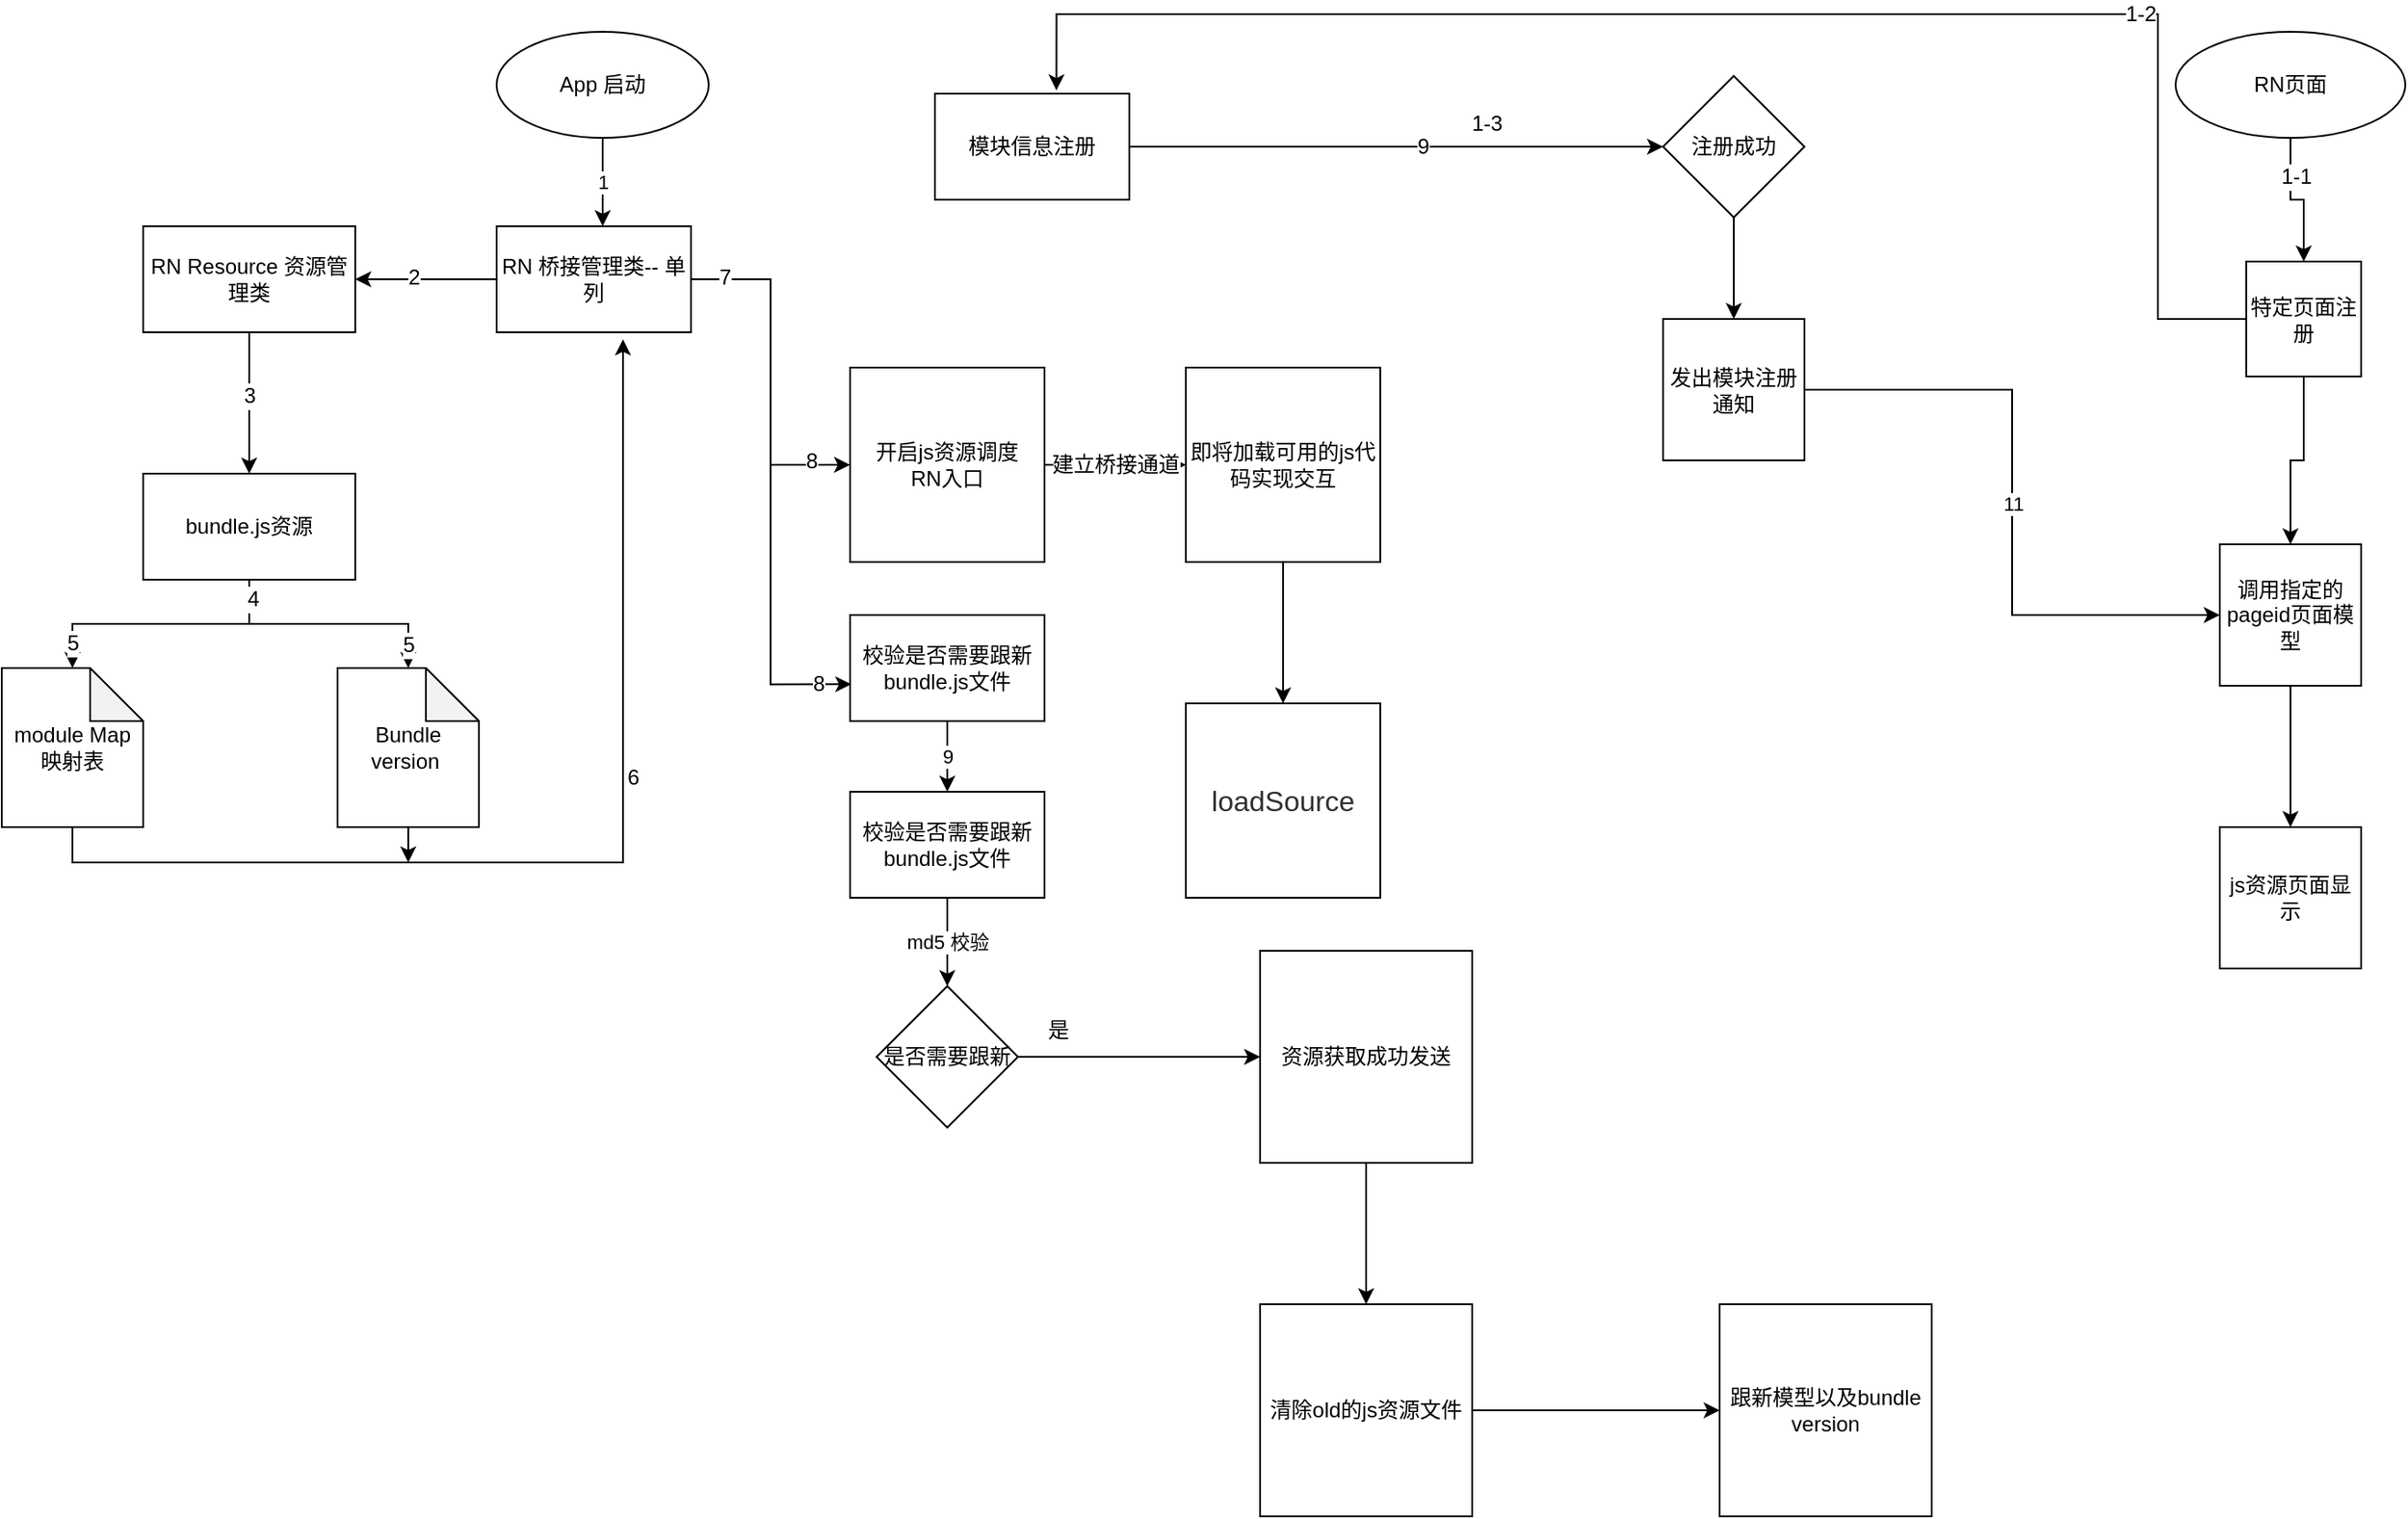 <mxfile version="10.9.2" type="github"><diagram id="lcDRuViSHg4M51SMBiOQ" name="LBC"><mxGraphModel dx="1827" dy="959" grid="1" gridSize="10" guides="1" tooltips="1" connect="1" arrows="1" fold="1" page="1" pageScale="1" pageWidth="1654" pageHeight="2336" math="0" shadow="0"><root><mxCell id="0"/><mxCell id="1" parent="0"/><mxCell id="h3_lNCgRAscsQOG7OPzz-2" value="App 启动" style="ellipse;whiteSpace=wrap;html=1;" parent="1" vertex="1"><mxGeometry x="340" y="30" width="120" height="60" as="geometry"/></mxCell><mxCell id="h3_lNCgRAscsQOG7OPzz-3" value="1" style="endArrow=classic;html=1;exitX=0.5;exitY=1;exitDx=0;exitDy=0;" parent="1" source="h3_lNCgRAscsQOG7OPzz-2" edge="1"><mxGeometry width="50" height="50" relative="1" as="geometry"><mxPoint x="390" y="140" as="sourcePoint"/><mxPoint x="400" y="140" as="targetPoint"/></mxGeometry></mxCell><mxCell id="h3_lNCgRAscsQOG7OPzz-9" value="" style="edgeStyle=orthogonalEdgeStyle;rounded=0;orthogonalLoop=1;jettySize=auto;html=1;" parent="1" source="h3_lNCgRAscsQOG7OPzz-4" target="h3_lNCgRAscsQOG7OPzz-8" edge="1"><mxGeometry relative="1" as="geometry"/></mxCell><mxCell id="9vFKAwwt7olsrLu5BPBW-32" value="2" style="text;html=1;resizable=0;points=[];align=center;verticalAlign=middle;labelBackgroundColor=#ffffff;" vertex="1" connectable="0" parent="h3_lNCgRAscsQOG7OPzz-9"><mxGeometry x="0.184" y="-1" relative="1" as="geometry"><mxPoint as="offset"/></mxGeometry></mxCell><mxCell id="9vFKAwwt7olsrLu5BPBW-13" style="edgeStyle=orthogonalEdgeStyle;rounded=0;orthogonalLoop=1;jettySize=auto;html=1;entryX=0.006;entryY=0.653;entryDx=0;entryDy=0;entryPerimeter=0;" edge="1" parent="1" source="h3_lNCgRAscsQOG7OPzz-4" target="9vFKAwwt7olsrLu5BPBW-3"><mxGeometry relative="1" as="geometry"/></mxCell><mxCell id="9vFKAwwt7olsrLu5BPBW-41" value="8" style="text;html=1;resizable=0;points=[];align=center;verticalAlign=middle;labelBackgroundColor=#ffffff;" vertex="1" connectable="0" parent="9vFKAwwt7olsrLu5BPBW-13"><mxGeometry x="0.882" relative="1" as="geometry"><mxPoint as="offset"/></mxGeometry></mxCell><mxCell id="9vFKAwwt7olsrLu5BPBW-15" style="edgeStyle=orthogonalEdgeStyle;rounded=0;orthogonalLoop=1;jettySize=auto;html=1;entryX=0;entryY=0.5;entryDx=0;entryDy=0;" edge="1" parent="1" source="h3_lNCgRAscsQOG7OPzz-4" target="9vFKAwwt7olsrLu5BPBW-14"><mxGeometry relative="1" as="geometry"/></mxCell><mxCell id="9vFKAwwt7olsrLu5BPBW-38" value="7" style="text;html=1;resizable=0;points=[];align=center;verticalAlign=middle;labelBackgroundColor=#ffffff;" vertex="1" connectable="0" parent="9vFKAwwt7olsrLu5BPBW-15"><mxGeometry x="-0.808" y="1" relative="1" as="geometry"><mxPoint as="offset"/></mxGeometry></mxCell><mxCell id="9vFKAwwt7olsrLu5BPBW-40" value="8" style="text;html=1;resizable=0;points=[];align=center;verticalAlign=middle;labelBackgroundColor=#ffffff;" vertex="1" connectable="0" parent="9vFKAwwt7olsrLu5BPBW-15"><mxGeometry x="0.775" y="2" relative="1" as="geometry"><mxPoint as="offset"/></mxGeometry></mxCell><mxCell id="h3_lNCgRAscsQOG7OPzz-4" value="RN 桥接管理类-- 单列" style="rounded=0;whiteSpace=wrap;html=1;" parent="1" vertex="1"><mxGeometry x="340" y="140" width="110" height="60" as="geometry"/></mxCell><mxCell id="9vFKAwwt7olsrLu5BPBW-7" style="edgeStyle=orthogonalEdgeStyle;rounded=0;orthogonalLoop=1;jettySize=auto;html=1;exitX=1;exitY=0.5;exitDx=0;exitDy=0;entryX=0;entryY=0.5;entryDx=0;entryDy=0;" edge="1" parent="1" source="h3_lNCgRAscsQOG7OPzz-20" target="9vFKAwwt7olsrLu5BPBW-6"><mxGeometry relative="1" as="geometry"/></mxCell><mxCell id="9vFKAwwt7olsrLu5BPBW-42" value="9" style="text;html=1;resizable=0;points=[];align=center;verticalAlign=middle;labelBackgroundColor=#ffffff;" vertex="1" connectable="0" parent="9vFKAwwt7olsrLu5BPBW-7"><mxGeometry x="0.1" relative="1" as="geometry"><mxPoint as="offset"/></mxGeometry></mxCell><mxCell id="9vFKAwwt7olsrLu5BPBW-61" value="1-3" style="text;html=1;resizable=0;points=[];align=center;verticalAlign=middle;labelBackgroundColor=#ffffff;" vertex="1" connectable="0" parent="9vFKAwwt7olsrLu5BPBW-7"><mxGeometry x="0.339" y="13" relative="1" as="geometry"><mxPoint as="offset"/></mxGeometry></mxCell><mxCell id="h3_lNCgRAscsQOG7OPzz-20" value="模块信息注册" style="rounded=0;whiteSpace=wrap;html=1;" parent="1" vertex="1"><mxGeometry x="588" y="65" width="110" height="60" as="geometry"/></mxCell><mxCell id="h3_lNCgRAscsQOG7OPzz-11" value="" style="edgeStyle=orthogonalEdgeStyle;rounded=0;orthogonalLoop=1;jettySize=auto;html=1;" parent="1" source="h3_lNCgRAscsQOG7OPzz-8" target="h3_lNCgRAscsQOG7OPzz-10" edge="1"><mxGeometry relative="1" as="geometry"/></mxCell><mxCell id="9vFKAwwt7olsrLu5BPBW-33" value="3" style="text;html=1;resizable=0;points=[];align=center;verticalAlign=middle;labelBackgroundColor=#ffffff;" vertex="1" connectable="0" parent="h3_lNCgRAscsQOG7OPzz-11"><mxGeometry x="-0.116" relative="1" as="geometry"><mxPoint as="offset"/></mxGeometry></mxCell><mxCell id="h3_lNCgRAscsQOG7OPzz-8" value="RN Resource 资源管理类" style="rounded=0;whiteSpace=wrap;html=1;" parent="1" vertex="1"><mxGeometry x="140" y="140" width="120" height="60" as="geometry"/></mxCell><mxCell id="h3_lNCgRAscsQOG7OPzz-13" style="edgeStyle=orthogonalEdgeStyle;rounded=0;orthogonalLoop=1;jettySize=auto;html=1;exitX=0.5;exitY=1;exitDx=0;exitDy=0;" parent="1" source="h3_lNCgRAscsQOG7OPzz-10" target="h3_lNCgRAscsQOG7OPzz-12" edge="1"><mxGeometry relative="1" as="geometry"/></mxCell><mxCell id="9vFKAwwt7olsrLu5BPBW-35" value="5" style="text;html=1;resizable=0;points=[];align=center;verticalAlign=middle;labelBackgroundColor=#ffffff;" vertex="1" connectable="0" parent="h3_lNCgRAscsQOG7OPzz-13"><mxGeometry x="0.805" relative="1" as="geometry"><mxPoint as="offset"/></mxGeometry></mxCell><mxCell id="h3_lNCgRAscsQOG7OPzz-15" style="edgeStyle=orthogonalEdgeStyle;rounded=0;orthogonalLoop=1;jettySize=auto;html=1;exitX=0.5;exitY=1;exitDx=0;exitDy=0;" parent="1" source="h3_lNCgRAscsQOG7OPzz-10" target="h3_lNCgRAscsQOG7OPzz-14" edge="1"><mxGeometry relative="1" as="geometry"/></mxCell><mxCell id="9vFKAwwt7olsrLu5BPBW-34" value="4" style="text;html=1;resizable=0;points=[];align=center;verticalAlign=middle;labelBackgroundColor=#ffffff;" vertex="1" connectable="0" parent="h3_lNCgRAscsQOG7OPzz-15"><mxGeometry x="-0.849" y="2" relative="1" as="geometry"><mxPoint as="offset"/></mxGeometry></mxCell><mxCell id="9vFKAwwt7olsrLu5BPBW-36" value="5" style="text;html=1;resizable=0;points=[];align=center;verticalAlign=middle;labelBackgroundColor=#ffffff;" vertex="1" connectable="0" parent="h3_lNCgRAscsQOG7OPzz-15"><mxGeometry x="0.808" relative="1" as="geometry"><mxPoint as="offset"/></mxGeometry></mxCell><mxCell id="h3_lNCgRAscsQOG7OPzz-10" value="bundle.js资源" style="rounded=0;whiteSpace=wrap;html=1;" parent="1" vertex="1"><mxGeometry x="140" y="280" width="120" height="60" as="geometry"/></mxCell><mxCell id="h3_lNCgRAscsQOG7OPzz-16" style="edgeStyle=orthogonalEdgeStyle;rounded=0;orthogonalLoop=1;jettySize=auto;html=1;entryX=0.65;entryY=1.067;entryDx=0;entryDy=0;entryPerimeter=0;exitX=0.5;exitY=1;exitDx=0;exitDy=0;exitPerimeter=0;" parent="1" source="h3_lNCgRAscsQOG7OPzz-12" target="h3_lNCgRAscsQOG7OPzz-4" edge="1"><mxGeometry relative="1" as="geometry"/></mxCell><mxCell id="9vFKAwwt7olsrLu5BPBW-37" value="6" style="text;html=1;resizable=0;points=[];align=center;verticalAlign=middle;labelBackgroundColor=#ffffff;" vertex="1" connectable="0" parent="h3_lNCgRAscsQOG7OPzz-16"><mxGeometry x="0.21" y="-5" relative="1" as="geometry"><mxPoint as="offset"/></mxGeometry></mxCell><mxCell id="h3_lNCgRAscsQOG7OPzz-12" value="module Map 映射表" style="shape=note;whiteSpace=wrap;html=1;backgroundOutline=1;darkOpacity=0.05;" parent="1" vertex="1"><mxGeometry x="60" y="390" width="80" height="90" as="geometry"/></mxCell><mxCell id="h3_lNCgRAscsQOG7OPzz-17" style="edgeStyle=orthogonalEdgeStyle;rounded=0;orthogonalLoop=1;jettySize=auto;html=1;exitX=0.5;exitY=1;exitDx=0;exitDy=0;exitPerimeter=0;" parent="1" source="h3_lNCgRAscsQOG7OPzz-14" edge="1"><mxGeometry relative="1" as="geometry"><mxPoint x="290" y="500" as="targetPoint"/></mxGeometry></mxCell><mxCell id="h3_lNCgRAscsQOG7OPzz-14" value="Bundle version&amp;nbsp;" style="shape=note;whiteSpace=wrap;html=1;backgroundOutline=1;darkOpacity=0.05;" parent="1" vertex="1"><mxGeometry x="250" y="390" width="80" height="90" as="geometry"/></mxCell><mxCell id="9vFKAwwt7olsrLu5BPBW-5" value="9" style="edgeStyle=orthogonalEdgeStyle;rounded=0;orthogonalLoop=1;jettySize=auto;html=1;" edge="1" parent="1" source="9vFKAwwt7olsrLu5BPBW-3" target="9vFKAwwt7olsrLu5BPBW-4"><mxGeometry relative="1" as="geometry"/></mxCell><mxCell id="9vFKAwwt7olsrLu5BPBW-3" value="校验是否需要跟新bundle.js文件" style="rounded=0;whiteSpace=wrap;html=1;" vertex="1" parent="1"><mxGeometry x="540" y="360" width="110" height="60" as="geometry"/></mxCell><mxCell id="9vFKAwwt7olsrLu5BPBW-20" value="md5 校验" style="edgeStyle=orthogonalEdgeStyle;rounded=0;orthogonalLoop=1;jettySize=auto;html=1;" edge="1" parent="1" source="9vFKAwwt7olsrLu5BPBW-4" target="9vFKAwwt7olsrLu5BPBW-19"><mxGeometry relative="1" as="geometry"/></mxCell><mxCell id="9vFKAwwt7olsrLu5BPBW-4" value="校验是否需要跟新bundle.js文件" style="rounded=0;whiteSpace=wrap;html=1;" vertex="1" parent="1"><mxGeometry x="540" y="460" width="110" height="60" as="geometry"/></mxCell><mxCell id="9vFKAwwt7olsrLu5BPBW-62" value="" style="edgeStyle=orthogonalEdgeStyle;rounded=0;orthogonalLoop=1;jettySize=auto;html=1;" edge="1" parent="1" source="9vFKAwwt7olsrLu5BPBW-6" target="9vFKAwwt7olsrLu5BPBW-10"><mxGeometry relative="1" as="geometry"/></mxCell><mxCell id="9vFKAwwt7olsrLu5BPBW-6" value="注册成功" style="rhombus;whiteSpace=wrap;html=1;" vertex="1" parent="1"><mxGeometry x="1000" y="55" width="80" height="80" as="geometry"/></mxCell><mxCell id="9vFKAwwt7olsrLu5BPBW-53" value="11" style="edgeStyle=orthogonalEdgeStyle;rounded=0;orthogonalLoop=1;jettySize=auto;html=1;entryX=0;entryY=0.5;entryDx=0;entryDy=0;" edge="1" parent="1" source="9vFKAwwt7olsrLu5BPBW-10" target="9vFKAwwt7olsrLu5BPBW-49"><mxGeometry relative="1" as="geometry"/></mxCell><mxCell id="9vFKAwwt7olsrLu5BPBW-10" value="发出模块注册通知" style="whiteSpace=wrap;html=1;aspect=fixed;" vertex="1" parent="1"><mxGeometry x="1000" y="192.5" width="80" height="80" as="geometry"/></mxCell><mxCell id="9vFKAwwt7olsrLu5BPBW-55" value="&lt;span style=&quot;font-size: 12px&quot;&gt;建立桥接通道&lt;/span&gt;" style="edgeStyle=orthogonalEdgeStyle;rounded=0;orthogonalLoop=1;jettySize=auto;html=1;" edge="1" parent="1" source="9vFKAwwt7olsrLu5BPBW-14" target="9vFKAwwt7olsrLu5BPBW-54"><mxGeometry relative="1" as="geometry"/></mxCell><mxCell id="9vFKAwwt7olsrLu5BPBW-14" value="开启js资源调度&lt;br&gt;RN入口&lt;br&gt;" style="rounded=0;whiteSpace=wrap;html=1;" vertex="1" parent="1"><mxGeometry x="540" y="220" width="110" height="110" as="geometry"/></mxCell><mxCell id="9vFKAwwt7olsrLu5BPBW-57" value="" style="edgeStyle=orthogonalEdgeStyle;rounded=0;orthogonalLoop=1;jettySize=auto;html=1;" edge="1" parent="1" source="9vFKAwwt7olsrLu5BPBW-54" target="9vFKAwwt7olsrLu5BPBW-56"><mxGeometry relative="1" as="geometry"/></mxCell><mxCell id="9vFKAwwt7olsrLu5BPBW-54" value="即将加载可用的js代码实现交互" style="rounded=0;whiteSpace=wrap;html=1;" vertex="1" parent="1"><mxGeometry x="730" y="220" width="110" height="110" as="geometry"/></mxCell><mxCell id="9vFKAwwt7olsrLu5BPBW-56" value="&lt;span style=&quot;color: rgb(47 , 47 , 47) ; font-family: , &amp;#34;sf ui text&amp;#34; , &amp;#34;arial&amp;#34; , &amp;#34;pingfang sc&amp;#34; , &amp;#34;hiragino sans gb&amp;#34; , &amp;#34;microsoft yahei&amp;#34; , &amp;#34;wenquanyi micro hei&amp;#34; , sans-serif ; font-size: 16px ; background-color: rgb(255 , 255 , 255)&quot;&gt;loadSource&lt;/span&gt;" style="rounded=0;whiteSpace=wrap;html=1;" vertex="1" parent="1"><mxGeometry x="730" y="410" width="110" height="110" as="geometry"/></mxCell><mxCell id="9vFKAwwt7olsrLu5BPBW-22" value="" style="edgeStyle=orthogonalEdgeStyle;rounded=0;orthogonalLoop=1;jettySize=auto;html=1;entryX=0;entryY=0.5;entryDx=0;entryDy=0;" edge="1" parent="1" source="9vFKAwwt7olsrLu5BPBW-19" target="9vFKAwwt7olsrLu5BPBW-23"><mxGeometry relative="1" as="geometry"><mxPoint x="715" y="590" as="targetPoint"/></mxGeometry></mxCell><mxCell id="9vFKAwwt7olsrLu5BPBW-19" value="是否需要跟新" style="rhombus;whiteSpace=wrap;html=1;" vertex="1" parent="1"><mxGeometry x="555" y="570" width="80" height="80" as="geometry"/></mxCell><mxCell id="9vFKAwwt7olsrLu5BPBW-26" value="" style="edgeStyle=orthogonalEdgeStyle;rounded=0;orthogonalLoop=1;jettySize=auto;html=1;" edge="1" parent="1" source="9vFKAwwt7olsrLu5BPBW-23" target="9vFKAwwt7olsrLu5BPBW-25"><mxGeometry relative="1" as="geometry"/></mxCell><mxCell id="9vFKAwwt7olsrLu5BPBW-23" value="资源获取成功发送" style="whiteSpace=wrap;html=1;aspect=fixed;" vertex="1" parent="1"><mxGeometry x="772" y="550" width="120" height="120" as="geometry"/></mxCell><mxCell id="9vFKAwwt7olsrLu5BPBW-28" value="" style="edgeStyle=orthogonalEdgeStyle;rounded=0;orthogonalLoop=1;jettySize=auto;html=1;" edge="1" parent="1" source="9vFKAwwt7olsrLu5BPBW-25" target="9vFKAwwt7olsrLu5BPBW-27"><mxGeometry relative="1" as="geometry"/></mxCell><mxCell id="9vFKAwwt7olsrLu5BPBW-25" value="清除old的js资源文件" style="whiteSpace=wrap;html=1;aspect=fixed;" vertex="1" parent="1"><mxGeometry x="772" y="750" width="120" height="120" as="geometry"/></mxCell><mxCell id="9vFKAwwt7olsrLu5BPBW-27" value="跟新模型以及bundle version" style="whiteSpace=wrap;html=1;aspect=fixed;" vertex="1" parent="1"><mxGeometry x="1032" y="750" width="120" height="120" as="geometry"/></mxCell><mxCell id="9vFKAwwt7olsrLu5BPBW-24" value="是" style="text;html=1;resizable=0;points=[];autosize=1;align=left;verticalAlign=top;spacingTop=-4;" vertex="1" parent="1"><mxGeometry x="650" y="585" width="30" height="20" as="geometry"/></mxCell><mxCell id="9vFKAwwt7olsrLu5BPBW-48" value="" style="edgeStyle=orthogonalEdgeStyle;rounded=0;orthogonalLoop=1;jettySize=auto;html=1;" edge="1" parent="1" source="9vFKAwwt7olsrLu5BPBW-46" target="9vFKAwwt7olsrLu5BPBW-47"><mxGeometry relative="1" as="geometry"/></mxCell><mxCell id="9vFKAwwt7olsrLu5BPBW-59" value="1-1" style="text;html=1;resizable=0;points=[];align=center;verticalAlign=middle;labelBackgroundColor=#ffffff;" vertex="1" connectable="0" parent="9vFKAwwt7olsrLu5BPBW-48"><mxGeometry x="-0.43" y="3" relative="1" as="geometry"><mxPoint as="offset"/></mxGeometry></mxCell><mxCell id="9vFKAwwt7olsrLu5BPBW-46" value="RN页面" style="ellipse;whiteSpace=wrap;html=1;" vertex="1" parent="1"><mxGeometry x="1290" y="30" width="130" height="60" as="geometry"/></mxCell><mxCell id="9vFKAwwt7olsrLu5BPBW-50" value="" style="edgeStyle=orthogonalEdgeStyle;rounded=0;orthogonalLoop=1;jettySize=auto;html=1;" edge="1" parent="1" source="9vFKAwwt7olsrLu5BPBW-47" target="9vFKAwwt7olsrLu5BPBW-49"><mxGeometry relative="1" as="geometry"/></mxCell><mxCell id="9vFKAwwt7olsrLu5BPBW-58" style="edgeStyle=orthogonalEdgeStyle;rounded=0;orthogonalLoop=1;jettySize=auto;html=1;entryX=0.625;entryY=-0.031;entryDx=0;entryDy=0;entryPerimeter=0;" edge="1" parent="1" source="9vFKAwwt7olsrLu5BPBW-47" target="h3_lNCgRAscsQOG7OPzz-20"><mxGeometry relative="1" as="geometry"><Array as="points"><mxPoint x="1280" y="192"/><mxPoint x="1280" y="20"/><mxPoint x="657" y="20"/></Array></mxGeometry></mxCell><mxCell id="9vFKAwwt7olsrLu5BPBW-60" value="1-2" style="text;html=1;resizable=0;points=[];align=center;verticalAlign=middle;labelBackgroundColor=#ffffff;" vertex="1" connectable="0" parent="9vFKAwwt7olsrLu5BPBW-58"><mxGeometry x="-0.476" relative="1" as="geometry"><mxPoint as="offset"/></mxGeometry></mxCell><mxCell id="9vFKAwwt7olsrLu5BPBW-47" value="特定页面注册" style="whiteSpace=wrap;html=1;aspect=fixed;" vertex="1" parent="1"><mxGeometry x="1330" y="160" width="65" height="65" as="geometry"/></mxCell><mxCell id="9vFKAwwt7olsrLu5BPBW-52" value="" style="edgeStyle=orthogonalEdgeStyle;rounded=0;orthogonalLoop=1;jettySize=auto;html=1;" edge="1" parent="1" source="9vFKAwwt7olsrLu5BPBW-49" target="9vFKAwwt7olsrLu5BPBW-51"><mxGeometry relative="1" as="geometry"/></mxCell><mxCell id="9vFKAwwt7olsrLu5BPBW-49" value="调用指定的pageid页面模型" style="whiteSpace=wrap;html=1;aspect=fixed;" vertex="1" parent="1"><mxGeometry x="1315" y="320" width="80" height="80" as="geometry"/></mxCell><mxCell id="9vFKAwwt7olsrLu5BPBW-51" value="js资源页面显示" style="whiteSpace=wrap;html=1;aspect=fixed;" vertex="1" parent="1"><mxGeometry x="1315" y="480" width="80" height="80" as="geometry"/></mxCell></root></mxGraphModel></diagram></mxfile>
